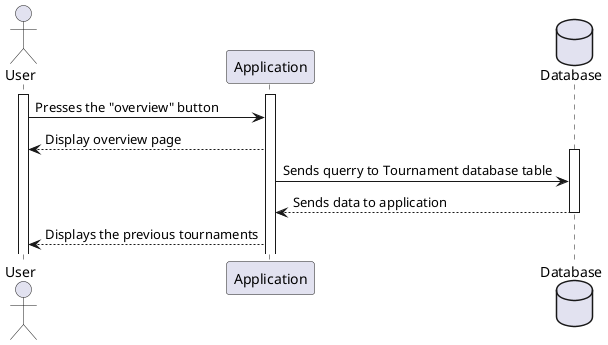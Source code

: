 @startuml SequenceOpen 

actor User as U
participant Application as A
database Database as D

activate U
activate A

U->A: Presses the "overview" button
A-->U:Display overview page
activate D
A->D: Sends querry to Tournament database table
D-->A: Sends data to application
deactivate D
A-->U: Displays the previous tournaments






@endumel